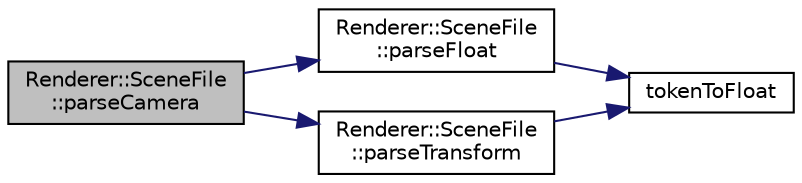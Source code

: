 digraph "Renderer::SceneFile::parseCamera"
{
  edge [fontname="Helvetica",fontsize="10",labelfontname="Helvetica",labelfontsize="10"];
  node [fontname="Helvetica",fontsize="10",shape=record];
  rankdir="LR";
  Node1 [label="Renderer::SceneFile\l::parseCamera",height=0.2,width=0.4,color="black", fillcolor="grey75", style="filled", fontcolor="black"];
  Node1 -> Node2 [color="midnightblue",fontsize="10",style="solid",fontname="Helvetica"];
  Node2 [label="Renderer::SceneFile\l::parseFloat",height=0.2,width=0.4,color="black", fillcolor="white", style="filled",URL="$class_renderer_1_1_scene_file.html#acdf20b92e3d33be370c3ad081555fd16",tooltip="parseFloat Parses a token and extracts the float value "];
  Node2 -> Node3 [color="midnightblue",fontsize="10",style="solid",fontname="Helvetica"];
  Node3 [label="tokenToFloat",height=0.2,width=0.4,color="black", fillcolor="white", style="filled",URL="$_string_utils_8cpp.html#ab602aec05d401dc633003bf507e9db8c",tooltip="tokenToFloat converts a string to a float "];
  Node1 -> Node4 [color="midnightblue",fontsize="10",style="solid",fontname="Helvetica"];
  Node4 [label="Renderer::SceneFile\l::parseTransform",height=0.2,width=0.4,color="black", fillcolor="white", style="filled",URL="$class_renderer_1_1_scene_file.html#a0050fe3c8f4c1cf799df54740d623cdd",tooltip="parseTransform Parses a stream of tokens containing position, scale & rotation and constructing a tra..."];
  Node4 -> Node3 [color="midnightblue",fontsize="10",style="solid",fontname="Helvetica"];
}
